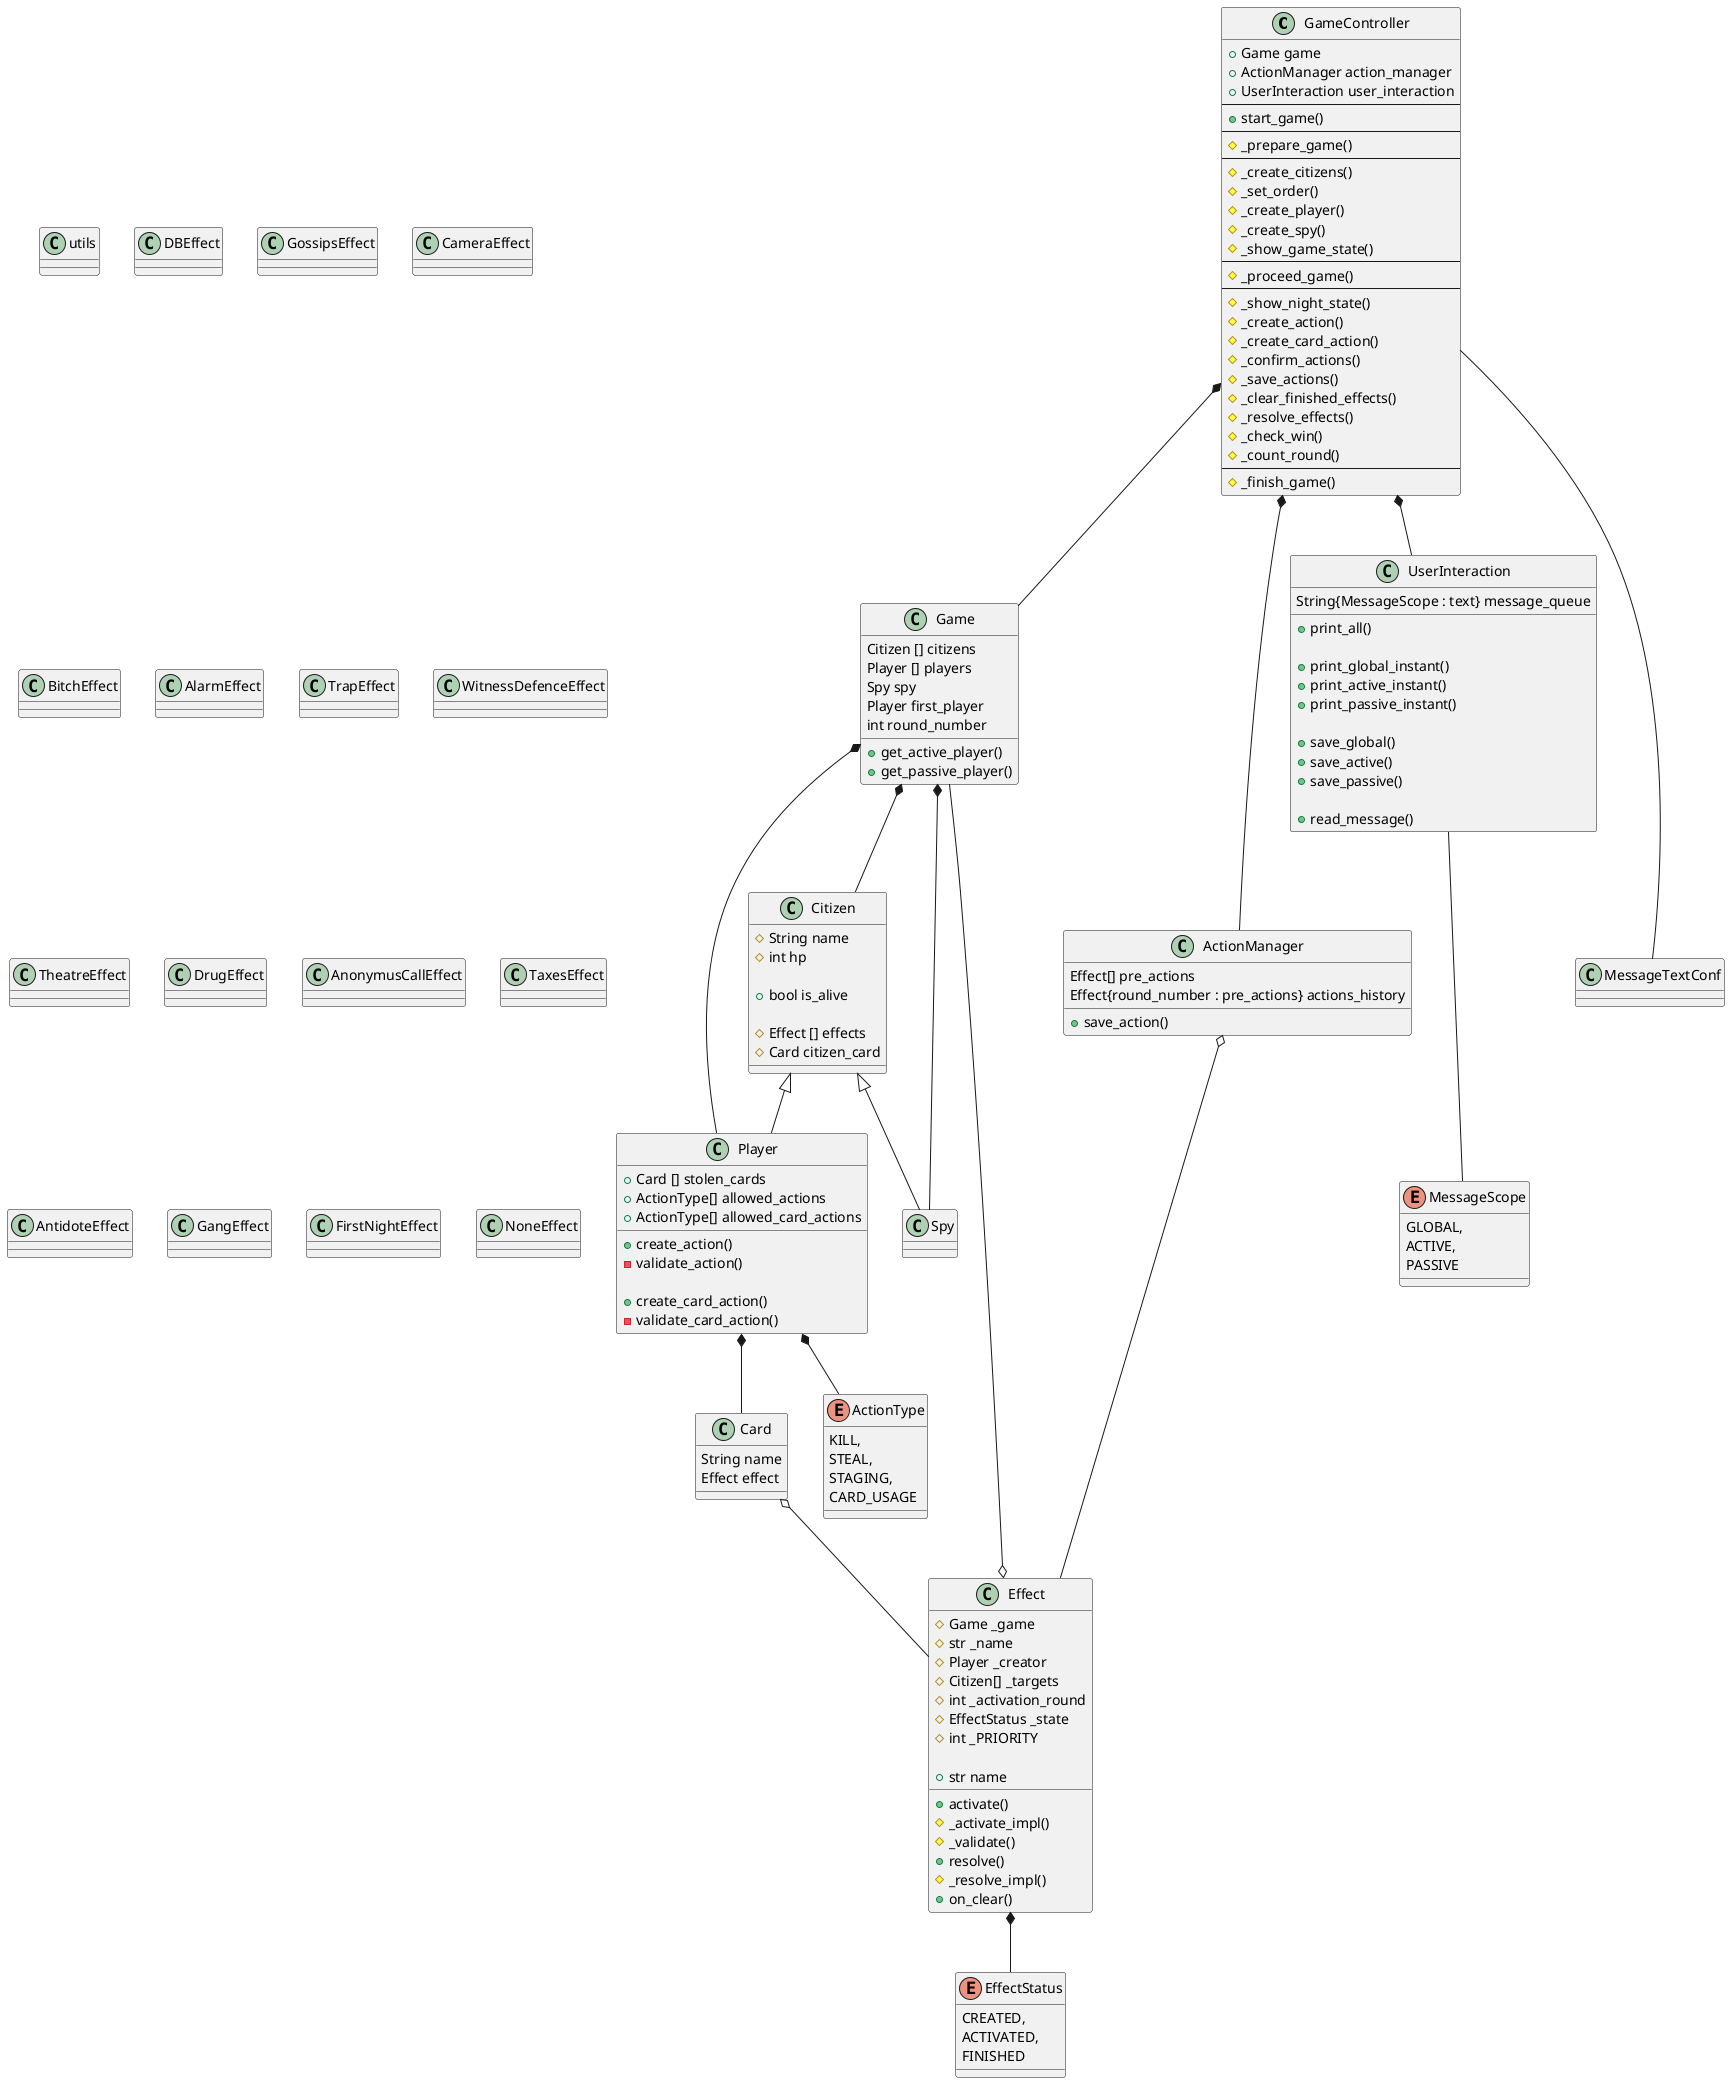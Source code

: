 @startuml murder_battle_architecture

GameController *-- Game
GameController *-- ActionManager
GameController *-- UserInteraction
GameController --- MessageTextConf
Effect o-- Game
UserInteraction --- MessageScope
Game *-- Citizen
Game *-- Player
Game *-- Spy
Player *-- Card
Player *-- ActionType
Card o-- Effect
ActionManager o-- Effect
Effect *-- EffectStatus


class Game {
    Citizen [] citizens
    Player [] players
    Spy spy
    Player first_player
    int round_number

    'Will be calculated by round number (even or odd)
    +get_active_player()
    +get_passive_player()

}

class MessageTextConf {
}

class ActionManager {
   Effect[] pre_actions
   Effect{round_number : pre_actions} actions_history

   +save_action()
}

class UserInteraction {
   String{MessageScope : text} message_queue

   +print_all()

   +print_global_instant()
   +print_active_instant()
   +print_passive_instant()

   +save_global()
   +save_active()
   +save_passive()

   +read_message()
}

class GameController {
    +Game game
    +ActionManager action_manager
    +UserInteraction user_interaction
    --
    +start_game()
    --
    #_prepare_game()
    --
    #_create_citizens()
    #_set_order()
    #_create_player()
    #_create_spy()
    #_show_game_state()
    --
    #_proceed_game()
    --
    #_show_night_state()
    #_create_action()
    #_create_card_action()
    #_confirm_actions()
    'Find relevant citizens for each effect and add relevant effect into the citizen's Effects list from pre_actions list. Move pre_actions list to actions_history dictionary under the active_round key.
    #_save_actions()
    #_clear_finished_effects()
    #_resolve_effects()
    #_check_win()
    #_count_round()
    --
    #_finish_game()
}

class Citizen {
    #String name
    #int hp

    ' Property (checks if hp > 0)
    +bool is_alive
    
    #Effect [] effects
    #Card citizen_card
}

class Player extends Citizen {
    +Card [] stolen_cards
    +ActionType[] allowed_actions
    +ActionType[] allowed_card_actions

    +create_action()
    -validate_action()

    +create_card_action()
    -validate_card_action()
}

class Spy extends Citizen {

}

class Card {
    String name
    Effect effect
}

class utils {

}

class Effect {
    #Game _game
    #str _name
    #Player _creator
    #Citizen[] _targets
    #int _activation_round
    #EffectStatus _state
    #int _PRIORITY

    ' Property name (getter for _name variable)
    +str name

    +activate()
    #_activate_impl()
    #_validate()
    +resolve()
    #_resolve_impl()
    +on_clear()
}

class DBEffect {

}

class GossipsEffect {

}

class CameraEffect {

}

class BitchEffect {

}

class AlarmEffect {

}

class TrapEffect {

}

class WitnessDefenceEffect {

}

class TheatreEffect {

}

class DrugEffect {

}

class AnonymusCallEffect {

}

class TaxesEffect {

}

class AntidoteEffect {

}

class GangEffect {

}

class FirstNightEffect {

}

class NoneEffect {

}

enum ActionType {
    KILL,
    STEAL,
    STAGING,
    CARD_USAGE
}

enum EffectStatus {
    CREATED,
    ACTIVATED,
    FINISHED
}

enum MessageScope {
    GLOBAL,
    ACTIVE,
    PASSIVE
}
@enduml